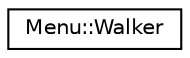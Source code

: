 digraph "Graphical Class Hierarchy"
{
  edge [fontname="Helvetica",fontsize="10",labelfontname="Helvetica",labelfontsize="10"];
  node [fontname="Helvetica",fontsize="10",shape=record];
  rankdir="LR";
  Node1 [label="Menu::Walker",height=0.2,width=0.4,color="black", fillcolor="white", style="filled",URL="$dd/db8/classMenu_1_1Walker.html"];
}
